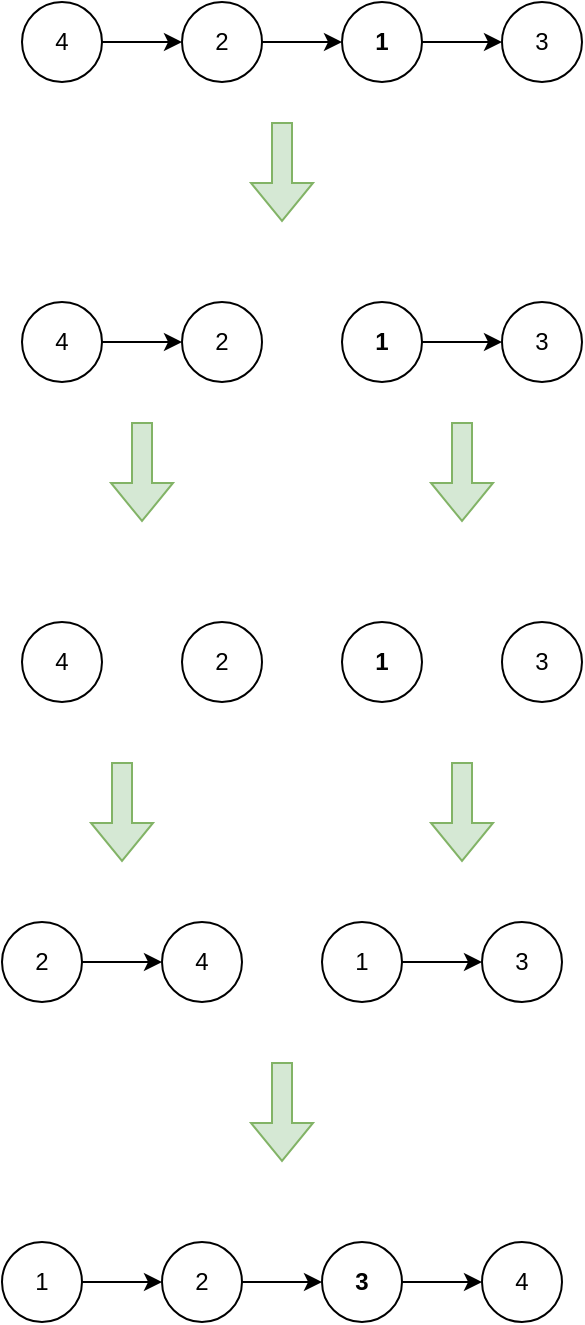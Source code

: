<mxfile version="28.0.9">
  <diagram name="第 1 页" id="0eOxjGKmXJKuqW_fPI9L">
    <mxGraphModel dx="1426" dy="785" grid="1" gridSize="10" guides="1" tooltips="1" connect="1" arrows="1" fold="1" page="1" pageScale="1" pageWidth="827" pageHeight="1169" math="0" shadow="0">
      <root>
        <mxCell id="0" />
        <mxCell id="1" parent="0" />
        <mxCell id="YOQmVQ1goA5KGb7JhRat-7" value="" style="edgeStyle=orthogonalEdgeStyle;rounded=0;orthogonalLoop=1;jettySize=auto;html=1;" edge="1" parent="1" source="YOQmVQ1goA5KGb7JhRat-3" target="YOQmVQ1goA5KGb7JhRat-4">
          <mxGeometry relative="1" as="geometry" />
        </mxCell>
        <mxCell id="YOQmVQ1goA5KGb7JhRat-3" value="4" style="ellipse;whiteSpace=wrap;html=1;aspect=fixed;" vertex="1" parent="1">
          <mxGeometry x="250" y="60" width="40" height="40" as="geometry" />
        </mxCell>
        <mxCell id="YOQmVQ1goA5KGb7JhRat-8" value="" style="edgeStyle=orthogonalEdgeStyle;rounded=0;orthogonalLoop=1;jettySize=auto;html=1;" edge="1" parent="1" source="YOQmVQ1goA5KGb7JhRat-4" target="YOQmVQ1goA5KGb7JhRat-5">
          <mxGeometry relative="1" as="geometry" />
        </mxCell>
        <mxCell id="YOQmVQ1goA5KGb7JhRat-4" value="2" style="ellipse;whiteSpace=wrap;html=1;aspect=fixed;" vertex="1" parent="1">
          <mxGeometry x="330" y="60" width="40" height="40" as="geometry" />
        </mxCell>
        <mxCell id="YOQmVQ1goA5KGb7JhRat-9" value="" style="edgeStyle=orthogonalEdgeStyle;rounded=0;orthogonalLoop=1;jettySize=auto;html=1;" edge="1" parent="1" source="YOQmVQ1goA5KGb7JhRat-5" target="YOQmVQ1goA5KGb7JhRat-6">
          <mxGeometry relative="1" as="geometry" />
        </mxCell>
        <mxCell id="YOQmVQ1goA5KGb7JhRat-5" value="1" style="ellipse;whiteSpace=wrap;html=1;aspect=fixed;fontStyle=1" vertex="1" parent="1">
          <mxGeometry x="410" y="60" width="40" height="40" as="geometry" />
        </mxCell>
        <mxCell id="YOQmVQ1goA5KGb7JhRat-6" value="3" style="ellipse;whiteSpace=wrap;html=1;aspect=fixed;" vertex="1" parent="1">
          <mxGeometry x="490" y="60" width="40" height="40" as="geometry" />
        </mxCell>
        <mxCell id="YOQmVQ1goA5KGb7JhRat-10" value="" style="shape=flexArrow;endArrow=classic;html=1;rounded=0;fillColor=#d5e8d4;strokeColor=#82b366;" edge="1" parent="1">
          <mxGeometry width="50" height="50" relative="1" as="geometry">
            <mxPoint x="380" y="120" as="sourcePoint" />
            <mxPoint x="380" y="170" as="targetPoint" />
          </mxGeometry>
        </mxCell>
        <mxCell id="YOQmVQ1goA5KGb7JhRat-11" value="" style="edgeStyle=orthogonalEdgeStyle;rounded=0;orthogonalLoop=1;jettySize=auto;html=1;" edge="1" parent="1" source="YOQmVQ1goA5KGb7JhRat-12" target="YOQmVQ1goA5KGb7JhRat-14">
          <mxGeometry relative="1" as="geometry" />
        </mxCell>
        <mxCell id="YOQmVQ1goA5KGb7JhRat-12" value="4" style="ellipse;whiteSpace=wrap;html=1;aspect=fixed;" vertex="1" parent="1">
          <mxGeometry x="250" y="210" width="40" height="40" as="geometry" />
        </mxCell>
        <mxCell id="YOQmVQ1goA5KGb7JhRat-14" value="2" style="ellipse;whiteSpace=wrap;html=1;aspect=fixed;" vertex="1" parent="1">
          <mxGeometry x="330" y="210" width="40" height="40" as="geometry" />
        </mxCell>
        <mxCell id="YOQmVQ1goA5KGb7JhRat-15" value="" style="edgeStyle=orthogonalEdgeStyle;rounded=0;orthogonalLoop=1;jettySize=auto;html=1;" edge="1" parent="1" source="YOQmVQ1goA5KGb7JhRat-16" target="YOQmVQ1goA5KGb7JhRat-17">
          <mxGeometry relative="1" as="geometry" />
        </mxCell>
        <mxCell id="YOQmVQ1goA5KGb7JhRat-16" value="1" style="ellipse;whiteSpace=wrap;html=1;aspect=fixed;fontStyle=1" vertex="1" parent="1">
          <mxGeometry x="410" y="210" width="40" height="40" as="geometry" />
        </mxCell>
        <mxCell id="YOQmVQ1goA5KGb7JhRat-17" value="3" style="ellipse;whiteSpace=wrap;html=1;aspect=fixed;" vertex="1" parent="1">
          <mxGeometry x="490" y="210" width="40" height="40" as="geometry" />
        </mxCell>
        <mxCell id="YOQmVQ1goA5KGb7JhRat-18" value="" style="shape=flexArrow;endArrow=classic;html=1;rounded=0;fillColor=#d5e8d4;strokeColor=#82b366;" edge="1" parent="1">
          <mxGeometry width="50" height="50" relative="1" as="geometry">
            <mxPoint x="310" y="270" as="sourcePoint" />
            <mxPoint x="310" y="320" as="targetPoint" />
          </mxGeometry>
        </mxCell>
        <mxCell id="YOQmVQ1goA5KGb7JhRat-20" value="4" style="ellipse;whiteSpace=wrap;html=1;aspect=fixed;" vertex="1" parent="1">
          <mxGeometry x="250" y="370" width="40" height="40" as="geometry" />
        </mxCell>
        <mxCell id="YOQmVQ1goA5KGb7JhRat-22" value="2" style="ellipse;whiteSpace=wrap;html=1;aspect=fixed;" vertex="1" parent="1">
          <mxGeometry x="330" y="370" width="40" height="40" as="geometry" />
        </mxCell>
        <mxCell id="YOQmVQ1goA5KGb7JhRat-24" value="1" style="ellipse;whiteSpace=wrap;html=1;aspect=fixed;fontStyle=1" vertex="1" parent="1">
          <mxGeometry x="410" y="370" width="40" height="40" as="geometry" />
        </mxCell>
        <mxCell id="YOQmVQ1goA5KGb7JhRat-25" value="3" style="ellipse;whiteSpace=wrap;html=1;aspect=fixed;" vertex="1" parent="1">
          <mxGeometry x="490" y="370" width="40" height="40" as="geometry" />
        </mxCell>
        <mxCell id="YOQmVQ1goA5KGb7JhRat-26" value="" style="shape=flexArrow;endArrow=classic;html=1;rounded=0;fillColor=#d5e8d4;strokeColor=#82b366;" edge="1" parent="1">
          <mxGeometry width="50" height="50" relative="1" as="geometry">
            <mxPoint x="470" y="270" as="sourcePoint" />
            <mxPoint x="470" y="320" as="targetPoint" />
          </mxGeometry>
        </mxCell>
        <mxCell id="YOQmVQ1goA5KGb7JhRat-27" value="" style="shape=flexArrow;endArrow=classic;html=1;rounded=0;fillColor=#d5e8d4;strokeColor=#82b366;" edge="1" parent="1">
          <mxGeometry width="50" height="50" relative="1" as="geometry">
            <mxPoint x="300" y="440" as="sourcePoint" />
            <mxPoint x="300" y="490" as="targetPoint" />
          </mxGeometry>
        </mxCell>
        <mxCell id="YOQmVQ1goA5KGb7JhRat-28" value="" style="shape=flexArrow;endArrow=classic;html=1;rounded=0;fillColor=#d5e8d4;strokeColor=#82b366;" edge="1" parent="1">
          <mxGeometry width="50" height="50" relative="1" as="geometry">
            <mxPoint x="470" y="440" as="sourcePoint" />
            <mxPoint x="470" y="490" as="targetPoint" />
          </mxGeometry>
        </mxCell>
        <mxCell id="YOQmVQ1goA5KGb7JhRat-31" value="" style="edgeStyle=orthogonalEdgeStyle;rounded=0;orthogonalLoop=1;jettySize=auto;html=1;" edge="1" parent="1" source="YOQmVQ1goA5KGb7JhRat-29" target="YOQmVQ1goA5KGb7JhRat-30">
          <mxGeometry relative="1" as="geometry" />
        </mxCell>
        <mxCell id="YOQmVQ1goA5KGb7JhRat-29" value="2" style="ellipse;whiteSpace=wrap;html=1;aspect=fixed;" vertex="1" parent="1">
          <mxGeometry x="240" y="520" width="40" height="40" as="geometry" />
        </mxCell>
        <mxCell id="YOQmVQ1goA5KGb7JhRat-30" value="4" style="ellipse;whiteSpace=wrap;html=1;aspect=fixed;" vertex="1" parent="1">
          <mxGeometry x="320" y="520" width="40" height="40" as="geometry" />
        </mxCell>
        <mxCell id="YOQmVQ1goA5KGb7JhRat-34" value="" style="edgeStyle=orthogonalEdgeStyle;rounded=0;orthogonalLoop=1;jettySize=auto;html=1;" edge="1" parent="1" source="YOQmVQ1goA5KGb7JhRat-32" target="YOQmVQ1goA5KGb7JhRat-33">
          <mxGeometry relative="1" as="geometry" />
        </mxCell>
        <mxCell id="YOQmVQ1goA5KGb7JhRat-32" value="1" style="ellipse;whiteSpace=wrap;html=1;aspect=fixed;fontStyle=0" vertex="1" parent="1">
          <mxGeometry x="400" y="520" width="40" height="40" as="geometry" />
        </mxCell>
        <mxCell id="YOQmVQ1goA5KGb7JhRat-33" value="3" style="ellipse;whiteSpace=wrap;html=1;aspect=fixed;fontStyle=0" vertex="1" parent="1">
          <mxGeometry x="480" y="520" width="40" height="40" as="geometry" />
        </mxCell>
        <mxCell id="YOQmVQ1goA5KGb7JhRat-35" value="" style="shape=flexArrow;endArrow=classic;html=1;rounded=0;fillColor=#d5e8d4;strokeColor=#82b366;" edge="1" parent="1">
          <mxGeometry width="50" height="50" relative="1" as="geometry">
            <mxPoint x="380" y="590" as="sourcePoint" />
            <mxPoint x="380" y="640" as="targetPoint" />
          </mxGeometry>
        </mxCell>
        <mxCell id="YOQmVQ1goA5KGb7JhRat-36" value="" style="edgeStyle=orthogonalEdgeStyle;rounded=0;orthogonalLoop=1;jettySize=auto;html=1;" edge="1" parent="1" source="YOQmVQ1goA5KGb7JhRat-37" target="YOQmVQ1goA5KGb7JhRat-39">
          <mxGeometry relative="1" as="geometry" />
        </mxCell>
        <mxCell id="YOQmVQ1goA5KGb7JhRat-37" value="1" style="ellipse;whiteSpace=wrap;html=1;aspect=fixed;" vertex="1" parent="1">
          <mxGeometry x="240" y="680" width="40" height="40" as="geometry" />
        </mxCell>
        <mxCell id="YOQmVQ1goA5KGb7JhRat-38" value="" style="edgeStyle=orthogonalEdgeStyle;rounded=0;orthogonalLoop=1;jettySize=auto;html=1;" edge="1" parent="1" source="YOQmVQ1goA5KGb7JhRat-39" target="YOQmVQ1goA5KGb7JhRat-41">
          <mxGeometry relative="1" as="geometry" />
        </mxCell>
        <mxCell id="YOQmVQ1goA5KGb7JhRat-39" value="2" style="ellipse;whiteSpace=wrap;html=1;aspect=fixed;" vertex="1" parent="1">
          <mxGeometry x="320" y="680" width="40" height="40" as="geometry" />
        </mxCell>
        <mxCell id="YOQmVQ1goA5KGb7JhRat-40" value="" style="edgeStyle=orthogonalEdgeStyle;rounded=0;orthogonalLoop=1;jettySize=auto;html=1;" edge="1" parent="1" source="YOQmVQ1goA5KGb7JhRat-41" target="YOQmVQ1goA5KGb7JhRat-42">
          <mxGeometry relative="1" as="geometry" />
        </mxCell>
        <mxCell id="YOQmVQ1goA5KGb7JhRat-41" value="3" style="ellipse;whiteSpace=wrap;html=1;aspect=fixed;fontStyle=1" vertex="1" parent="1">
          <mxGeometry x="400" y="680" width="40" height="40" as="geometry" />
        </mxCell>
        <mxCell id="YOQmVQ1goA5KGb7JhRat-42" value="4" style="ellipse;whiteSpace=wrap;html=1;aspect=fixed;" vertex="1" parent="1">
          <mxGeometry x="480" y="680" width="40" height="40" as="geometry" />
        </mxCell>
      </root>
    </mxGraphModel>
  </diagram>
</mxfile>
